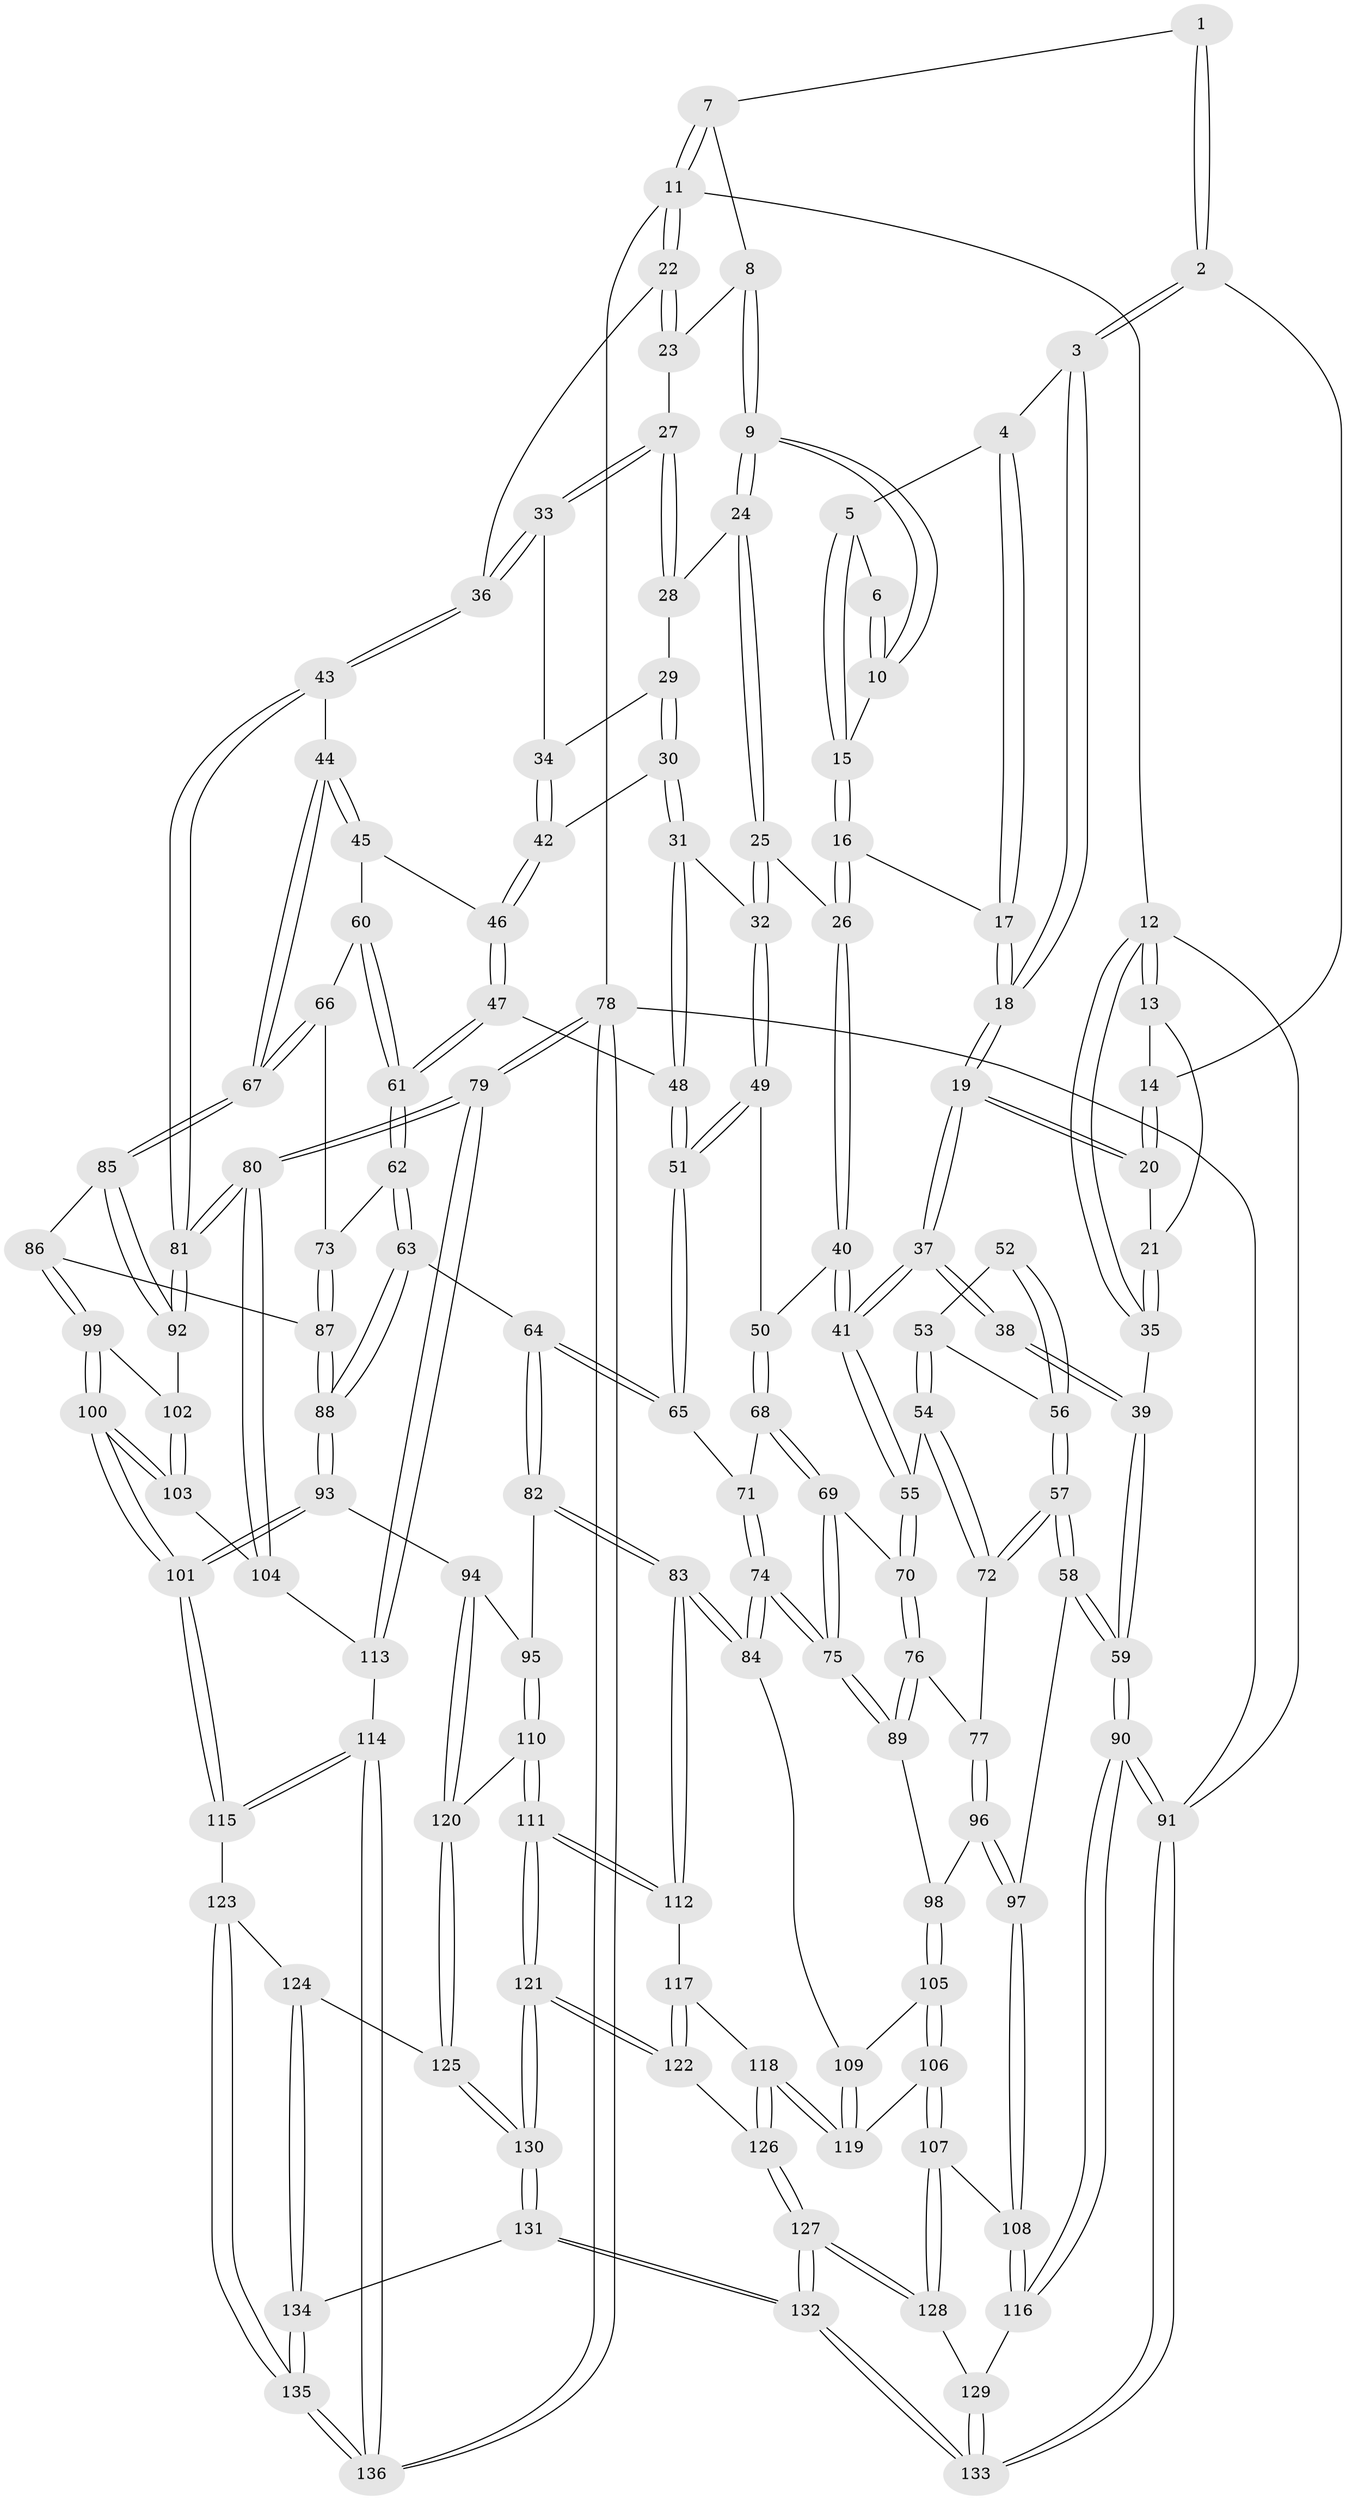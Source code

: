 // coarse degree distribution, {3: 0.11627906976744186, 4: 0.45348837209302323, 5: 0.3023255813953488, 6: 0.12790697674418605}
// Generated by graph-tools (version 1.1) at 2025/52/02/27/25 19:52:36]
// undirected, 136 vertices, 337 edges
graph export_dot {
graph [start="1"]
  node [color=gray90,style=filled];
  1 [pos="+0.47297260387178836+0"];
  2 [pos="+0.11357021593937316+0"];
  3 [pos="+0.2709050898867988+0.07031805383842665"];
  4 [pos="+0.3520198581106511+0.06662810724193653"];
  5 [pos="+0.39064028017725577+0.060353535082367335"];
  6 [pos="+0.45600531516816295+0"];
  7 [pos="+0.6405150377819343+0"];
  8 [pos="+0.6362304855343714+0.04955417528082821"];
  9 [pos="+0.5597622797554274+0.11606530979544778"];
  10 [pos="+0.5049760719279524+0.09766221735432445"];
  11 [pos="+1+0"];
  12 [pos="+0+0"];
  13 [pos="+0+0"];
  14 [pos="+0+0"];
  15 [pos="+0.43658967743541977+0.11309568412536133"];
  16 [pos="+0.4017096440625622+0.2144629351427097"];
  17 [pos="+0.38172229686633813+0.20933966731250775"];
  18 [pos="+0.24428657595376602+0.185747886045141"];
  19 [pos="+0.20246277798847526+0.22050190554222146"];
  20 [pos="+0.15254240042366457+0.1954672766684446"];
  21 [pos="+0.08077268273095808+0.19703226729720452"];
  22 [pos="+1+0.00025396929179974354"];
  23 [pos="+0.7036102405657847+0.10822774024952608"];
  24 [pos="+0.5597616578622496+0.12324069357034943"];
  25 [pos="+0.4901313025508643+0.2736734657834202"];
  26 [pos="+0.43360633005028903+0.2553891154795011"];
  27 [pos="+0.7047502778339656+0.1994289088420665"];
  28 [pos="+0.608642800272192+0.18400431527874106"];
  29 [pos="+0.6021339519935301+0.23480238867968048"];
  30 [pos="+0.556294253511546+0.27213221307592833"];
  31 [pos="+0.5205775524541706+0.2872109468763981"];
  32 [pos="+0.4910765619181872+0.2746915780878761"];
  33 [pos="+0.7118189563833005+0.2179623911403468"];
  34 [pos="+0.7070836627672025+0.24672429887609804"];
  35 [pos="+0+0.25413962415273267"];
  36 [pos="+1+0.08248531996673672"];
  37 [pos="+0.2011061669215187+0.31446189163894217"];
  38 [pos="+0.06250876690250157+0.35504161123063854"];
  39 [pos="+0+0.2878225684602493"];
  40 [pos="+0.311983021757422+0.3867048673836529"];
  41 [pos="+0.24662344023940005+0.3863499857752563"];
  42 [pos="+0.7125643452291753+0.29147328827366326"];
  43 [pos="+1+0.22793322506555289"];
  44 [pos="+1+0.2855164552721616"];
  45 [pos="+0.7412186166247462+0.34083067718922294"];
  46 [pos="+0.7273402995453057+0.3346645126732353"];
  47 [pos="+0.6570999053334039+0.3736657605213316"];
  48 [pos="+0.5822838549206006+0.368780902462218"];
  49 [pos="+0.4587415709696353+0.3818691253164701"];
  50 [pos="+0.38451906563520255+0.4337341761151099"];
  51 [pos="+0.5361613341342085+0.4538934609334442"];
  52 [pos="+0.06582880264958914+0.37171605850775885"];
  53 [pos="+0.11731355722392574+0.4489942793009396"];
  54 [pos="+0.21842459174032872+0.4414480190770539"];
  55 [pos="+0.22758920336930213+0.43954769312340913"];
  56 [pos="+0.06287971169927811+0.48186930731326394"];
  57 [pos="+0.030588475723966113+0.5335990014163967"];
  58 [pos="+0+0.5806002705146742"];
  59 [pos="+0+0.5807119741500125"];
  60 [pos="+0.7564430358732326+0.41570813238821236"];
  61 [pos="+0.653514005505308+0.5053481616553503"];
  62 [pos="+0.6525948473195207+0.5093962626878323"];
  63 [pos="+0.637525015226062+0.5199914309728315"];
  64 [pos="+0.5693178983092158+0.5287877365224513"];
  65 [pos="+0.533585492240254+0.4798187829688243"];
  66 [pos="+0.7860924148351279+0.47901994737424225"];
  67 [pos="+0.9029769522040143+0.5040247077367475"];
  68 [pos="+0.38723805588640736+0.43929605253224097"];
  69 [pos="+0.33615839364865985+0.5508093339071761"];
  70 [pos="+0.2278314365077418+0.4438716498855861"];
  71 [pos="+0.439278594394827+0.48709591440074385"];
  72 [pos="+0.046614279191275546+0.5370709938200605"];
  73 [pos="+0.7371430792835558+0.5244106066302484"];
  74 [pos="+0.39418106382767765+0.6698012134559453"];
  75 [pos="+0.36459260708992114+0.6598836220606276"];
  76 [pos="+0.2029030542460345+0.5363581017899405"];
  77 [pos="+0.1313675052924587+0.5697118608180469"];
  78 [pos="+1+1"];
  79 [pos="+1+0.7896748666952625"];
  80 [pos="+1+0.7452599949659457"];
  81 [pos="+1+0.697637651074226"];
  82 [pos="+0.5190639735745216+0.6580783728438814"];
  83 [pos="+0.4024749910637874+0.6757919564209667"];
  84 [pos="+0.40164779092181485+0.6753699556414091"];
  85 [pos="+0.9020261045817701+0.5111512377728872"];
  86 [pos="+0.8696034734748451+0.5748578702636221"];
  87 [pos="+0.7508437210744278+0.5725618419801595"];
  88 [pos="+0.7119015347571913+0.6952247533530163"];
  89 [pos="+0.2871441502239237+0.6644976819449975"];
  90 [pos="+0+0.8875953144063353"];
  91 [pos="+0+1"];
  92 [pos="+1+0.6614961264526728"];
  93 [pos="+0.7120980399583474+0.721119594320731"];
  94 [pos="+0.6349807002714957+0.7204253785352549"];
  95 [pos="+0.5397474211619647+0.6717328758252377"];
  96 [pos="+0.14070300199333338+0.6916292418062066"];
  97 [pos="+0.12832720326243455+0.7014275595267941"];
  98 [pos="+0.2729355270745127+0.67379129671705"];
  99 [pos="+0.8600339670285477+0.6476249980342932"];
  100 [pos="+0.7923324142362596+0.7286274232419939"];
  101 [pos="+0.7579589141750731+0.7525443284349707"];
  102 [pos="+0.9737284580677819+0.6737313856382336"];
  103 [pos="+0.9326662180732486+0.7417685496024289"];
  104 [pos="+0.9438097425196048+0.7600647364884221"];
  105 [pos="+0.23643903045557157+0.8132756430758061"];
  106 [pos="+0.2306784347219476+0.8232653154772734"];
  107 [pos="+0.19920679978379421+0.8481451057730427"];
  108 [pos="+0.11559451685733593+0.7686906435917943"];
  109 [pos="+0.31644001030624164+0.7962469784313359"];
  110 [pos="+0.5124026560890382+0.866147118619263"];
  111 [pos="+0.477379617279601+0.8730611423981729"];
  112 [pos="+0.41077917077380327+0.7237390084046023"];
  113 [pos="+0.939203775112614+0.808703645061445"];
  114 [pos="+0.8583900515995806+0.893707500988872"];
  115 [pos="+0.7758435482253973+0.8304117237779924"];
  116 [pos="+0+0.8452261476228654"];
  117 [pos="+0.4101630784202323+0.7250183668718456"];
  118 [pos="+0.3278237920679145+0.8556211230099757"];
  119 [pos="+0.32242339663472513+0.8506324985314987"];
  120 [pos="+0.5529459967000223+0.8644340270894405"];
  121 [pos="+0.43903890581531013+0.9295004185056552"];
  122 [pos="+0.35281270574875007+0.9031697556312405"];
  123 [pos="+0.6908366876377295+0.9092430191421896"];
  124 [pos="+0.6545743000177499+0.9129070550157813"];
  125 [pos="+0.5918961079061429+0.896180346247551"];
  126 [pos="+0.35076275803033824+0.9029259658456061"];
  127 [pos="+0.2686708543992681+0.9471898194625338"];
  128 [pos="+0.19728180602356776+0.8746382299960073"];
  129 [pos="+0.13518133254570278+0.918965597397797"];
  130 [pos="+0.48047643997109984+1"];
  131 [pos="+0.48286218194562885+1"];
  132 [pos="+0.24008485201693863+1"];
  133 [pos="+0.04606198714200521+1"];
  134 [pos="+0.4841394047515643+1"];
  135 [pos="+0.7409943533535458+1"];
  136 [pos="+1+1"];
  1 -- 2;
  1 -- 2;
  1 -- 7;
  2 -- 3;
  2 -- 3;
  2 -- 14;
  3 -- 4;
  3 -- 18;
  3 -- 18;
  4 -- 5;
  4 -- 17;
  4 -- 17;
  5 -- 6;
  5 -- 15;
  5 -- 15;
  6 -- 10;
  6 -- 10;
  7 -- 8;
  7 -- 11;
  7 -- 11;
  8 -- 9;
  8 -- 9;
  8 -- 23;
  9 -- 10;
  9 -- 10;
  9 -- 24;
  9 -- 24;
  10 -- 15;
  11 -- 12;
  11 -- 22;
  11 -- 22;
  11 -- 78;
  12 -- 13;
  12 -- 13;
  12 -- 35;
  12 -- 35;
  12 -- 91;
  13 -- 14;
  13 -- 21;
  14 -- 20;
  14 -- 20;
  15 -- 16;
  15 -- 16;
  16 -- 17;
  16 -- 26;
  16 -- 26;
  17 -- 18;
  17 -- 18;
  18 -- 19;
  18 -- 19;
  19 -- 20;
  19 -- 20;
  19 -- 37;
  19 -- 37;
  20 -- 21;
  21 -- 35;
  21 -- 35;
  22 -- 23;
  22 -- 23;
  22 -- 36;
  23 -- 27;
  24 -- 25;
  24 -- 25;
  24 -- 28;
  25 -- 26;
  25 -- 32;
  25 -- 32;
  26 -- 40;
  26 -- 40;
  27 -- 28;
  27 -- 28;
  27 -- 33;
  27 -- 33;
  28 -- 29;
  29 -- 30;
  29 -- 30;
  29 -- 34;
  30 -- 31;
  30 -- 31;
  30 -- 42;
  31 -- 32;
  31 -- 48;
  31 -- 48;
  32 -- 49;
  32 -- 49;
  33 -- 34;
  33 -- 36;
  33 -- 36;
  34 -- 42;
  34 -- 42;
  35 -- 39;
  36 -- 43;
  36 -- 43;
  37 -- 38;
  37 -- 38;
  37 -- 41;
  37 -- 41;
  38 -- 39;
  38 -- 39;
  39 -- 59;
  39 -- 59;
  40 -- 41;
  40 -- 41;
  40 -- 50;
  41 -- 55;
  41 -- 55;
  42 -- 46;
  42 -- 46;
  43 -- 44;
  43 -- 81;
  43 -- 81;
  44 -- 45;
  44 -- 45;
  44 -- 67;
  44 -- 67;
  45 -- 46;
  45 -- 60;
  46 -- 47;
  46 -- 47;
  47 -- 48;
  47 -- 61;
  47 -- 61;
  48 -- 51;
  48 -- 51;
  49 -- 50;
  49 -- 51;
  49 -- 51;
  50 -- 68;
  50 -- 68;
  51 -- 65;
  51 -- 65;
  52 -- 53;
  52 -- 56;
  52 -- 56;
  53 -- 54;
  53 -- 54;
  53 -- 56;
  54 -- 55;
  54 -- 72;
  54 -- 72;
  55 -- 70;
  55 -- 70;
  56 -- 57;
  56 -- 57;
  57 -- 58;
  57 -- 58;
  57 -- 72;
  57 -- 72;
  58 -- 59;
  58 -- 59;
  58 -- 97;
  59 -- 90;
  59 -- 90;
  60 -- 61;
  60 -- 61;
  60 -- 66;
  61 -- 62;
  61 -- 62;
  62 -- 63;
  62 -- 63;
  62 -- 73;
  63 -- 64;
  63 -- 88;
  63 -- 88;
  64 -- 65;
  64 -- 65;
  64 -- 82;
  64 -- 82;
  65 -- 71;
  66 -- 67;
  66 -- 67;
  66 -- 73;
  67 -- 85;
  67 -- 85;
  68 -- 69;
  68 -- 69;
  68 -- 71;
  69 -- 70;
  69 -- 75;
  69 -- 75;
  70 -- 76;
  70 -- 76;
  71 -- 74;
  71 -- 74;
  72 -- 77;
  73 -- 87;
  73 -- 87;
  74 -- 75;
  74 -- 75;
  74 -- 84;
  74 -- 84;
  75 -- 89;
  75 -- 89;
  76 -- 77;
  76 -- 89;
  76 -- 89;
  77 -- 96;
  77 -- 96;
  78 -- 79;
  78 -- 79;
  78 -- 136;
  78 -- 136;
  78 -- 91;
  79 -- 80;
  79 -- 80;
  79 -- 113;
  79 -- 113;
  80 -- 81;
  80 -- 81;
  80 -- 104;
  80 -- 104;
  81 -- 92;
  81 -- 92;
  82 -- 83;
  82 -- 83;
  82 -- 95;
  83 -- 84;
  83 -- 84;
  83 -- 112;
  83 -- 112;
  84 -- 109;
  85 -- 86;
  85 -- 92;
  85 -- 92;
  86 -- 87;
  86 -- 99;
  86 -- 99;
  87 -- 88;
  87 -- 88;
  88 -- 93;
  88 -- 93;
  89 -- 98;
  90 -- 91;
  90 -- 91;
  90 -- 116;
  90 -- 116;
  91 -- 133;
  91 -- 133;
  92 -- 102;
  93 -- 94;
  93 -- 101;
  93 -- 101;
  94 -- 95;
  94 -- 120;
  94 -- 120;
  95 -- 110;
  95 -- 110;
  96 -- 97;
  96 -- 97;
  96 -- 98;
  97 -- 108;
  97 -- 108;
  98 -- 105;
  98 -- 105;
  99 -- 100;
  99 -- 100;
  99 -- 102;
  100 -- 101;
  100 -- 101;
  100 -- 103;
  100 -- 103;
  101 -- 115;
  101 -- 115;
  102 -- 103;
  102 -- 103;
  103 -- 104;
  104 -- 113;
  105 -- 106;
  105 -- 106;
  105 -- 109;
  106 -- 107;
  106 -- 107;
  106 -- 119;
  107 -- 108;
  107 -- 128;
  107 -- 128;
  108 -- 116;
  108 -- 116;
  109 -- 119;
  109 -- 119;
  110 -- 111;
  110 -- 111;
  110 -- 120;
  111 -- 112;
  111 -- 112;
  111 -- 121;
  111 -- 121;
  112 -- 117;
  113 -- 114;
  114 -- 115;
  114 -- 115;
  114 -- 136;
  114 -- 136;
  115 -- 123;
  116 -- 129;
  117 -- 118;
  117 -- 122;
  117 -- 122;
  118 -- 119;
  118 -- 119;
  118 -- 126;
  118 -- 126;
  120 -- 125;
  120 -- 125;
  121 -- 122;
  121 -- 122;
  121 -- 130;
  121 -- 130;
  122 -- 126;
  123 -- 124;
  123 -- 135;
  123 -- 135;
  124 -- 125;
  124 -- 134;
  124 -- 134;
  125 -- 130;
  125 -- 130;
  126 -- 127;
  126 -- 127;
  127 -- 128;
  127 -- 128;
  127 -- 132;
  127 -- 132;
  128 -- 129;
  129 -- 133;
  129 -- 133;
  130 -- 131;
  130 -- 131;
  131 -- 132;
  131 -- 132;
  131 -- 134;
  132 -- 133;
  132 -- 133;
  134 -- 135;
  134 -- 135;
  135 -- 136;
  135 -- 136;
}

